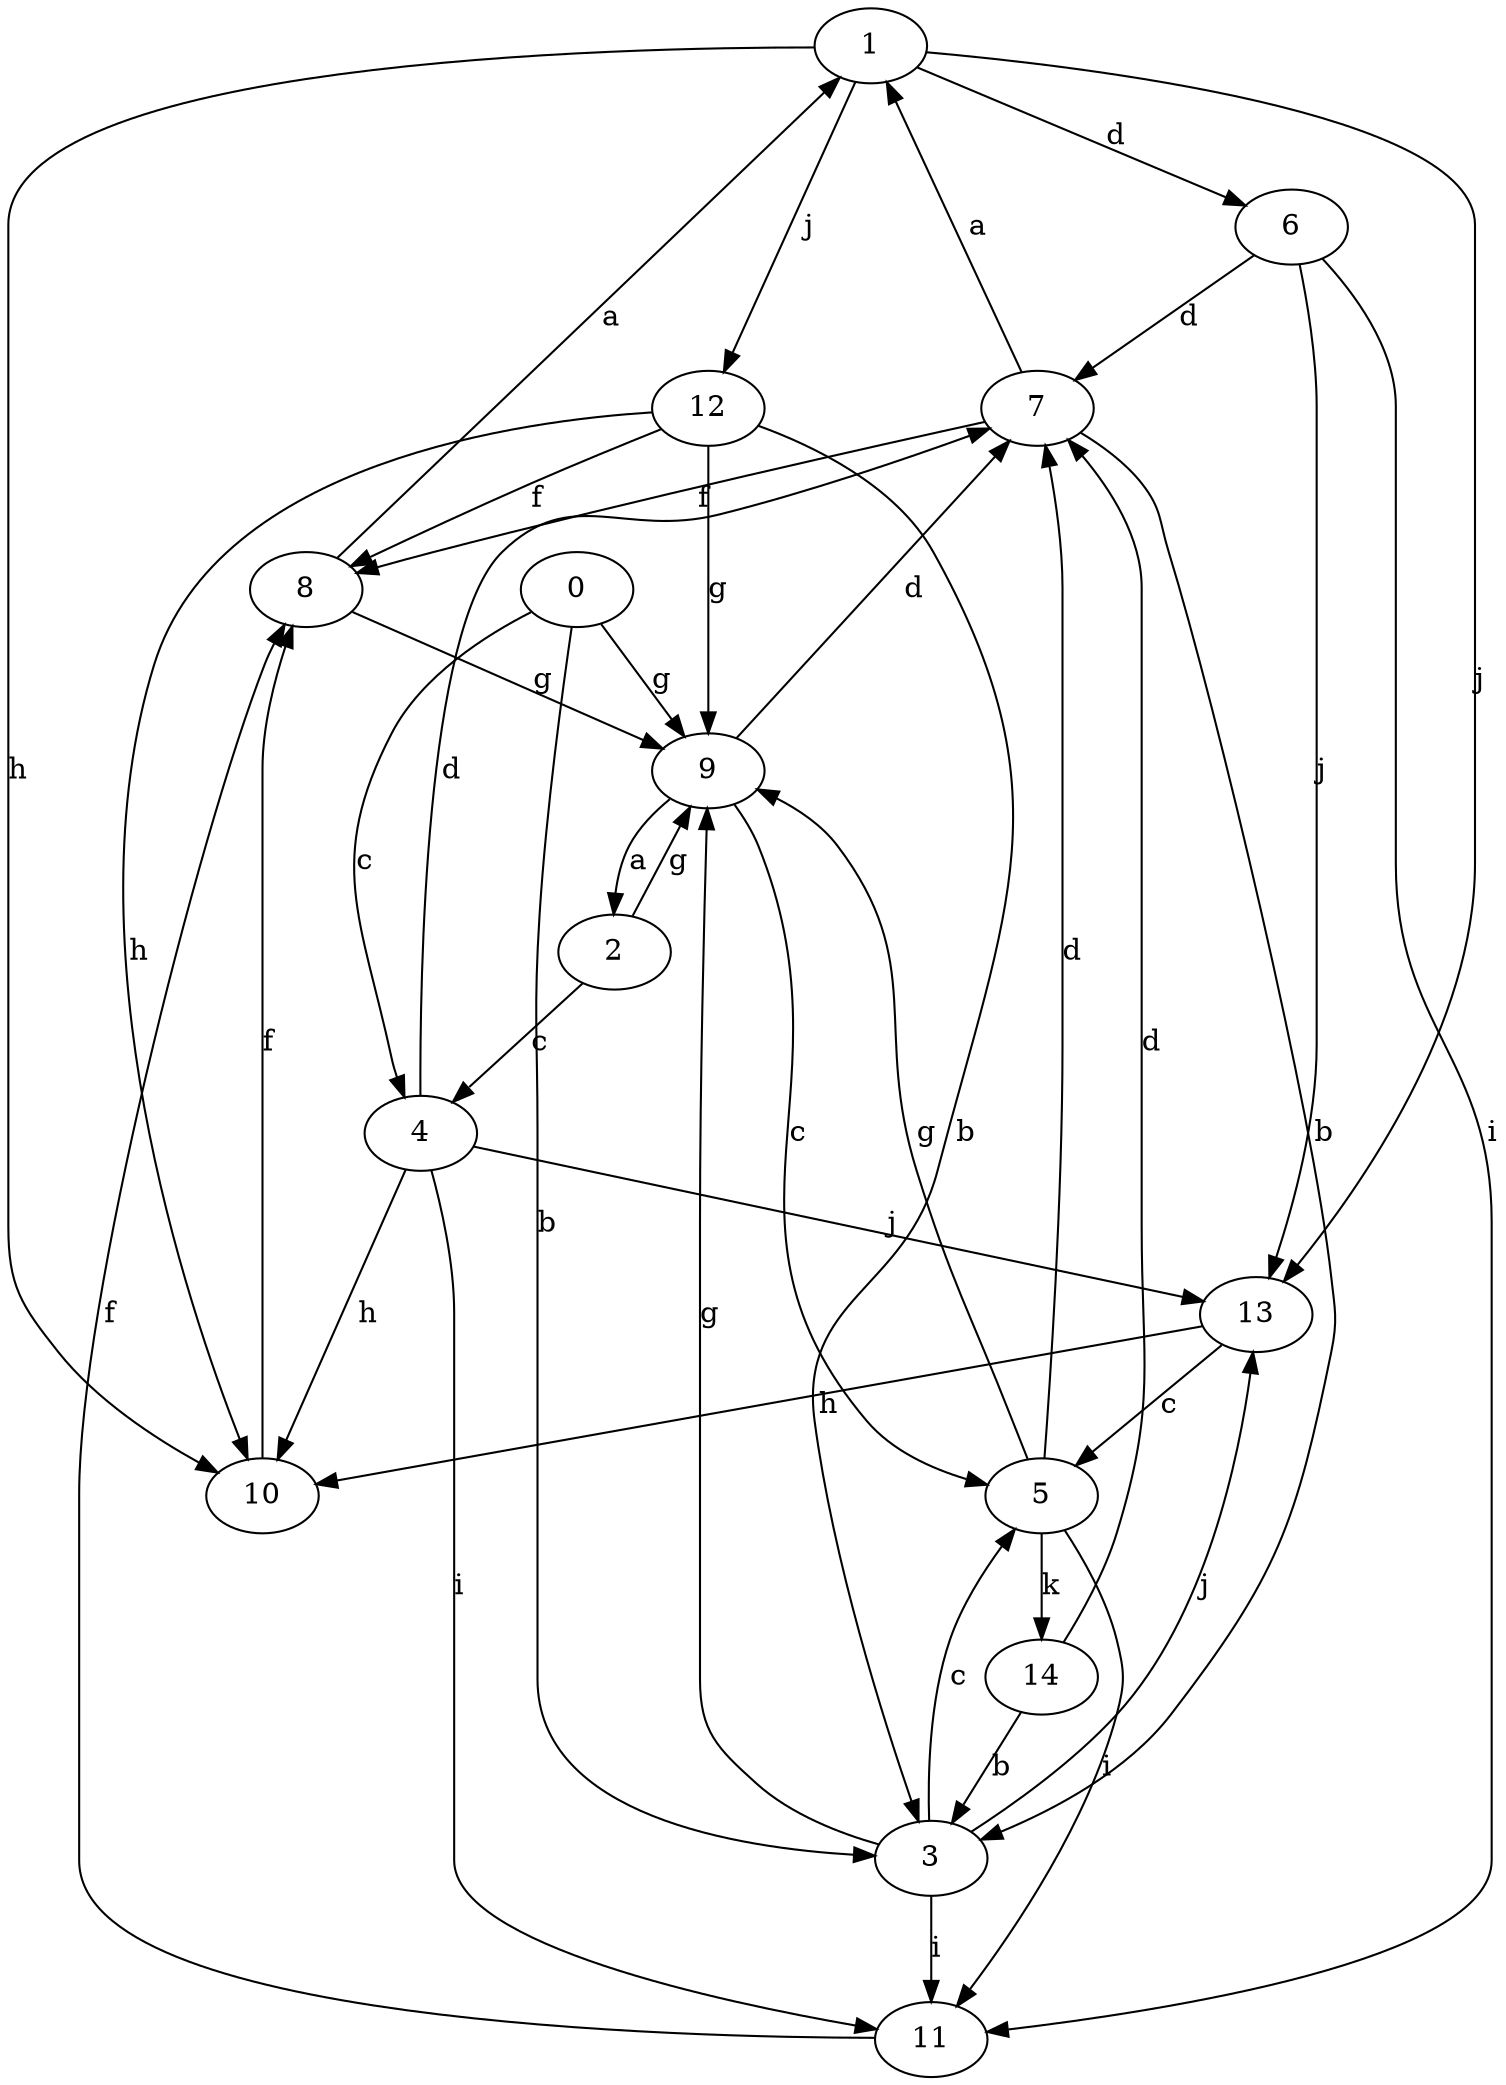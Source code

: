 strict digraph  {
1;
2;
3;
4;
5;
0;
6;
7;
8;
9;
10;
11;
12;
13;
14;
1 -> 6  [label=d];
1 -> 10  [label=h];
1 -> 12  [label=j];
1 -> 13  [label=j];
2 -> 4  [label=c];
2 -> 9  [label=g];
3 -> 5  [label=c];
3 -> 9  [label=g];
3 -> 11  [label=i];
3 -> 13  [label=j];
4 -> 7  [label=d];
4 -> 10  [label=h];
4 -> 11  [label=i];
4 -> 13  [label=j];
5 -> 7  [label=d];
5 -> 9  [label=g];
5 -> 11  [label=i];
5 -> 14  [label=k];
0 -> 3  [label=b];
0 -> 4  [label=c];
0 -> 9  [label=g];
6 -> 7  [label=d];
6 -> 11  [label=i];
6 -> 13  [label=j];
7 -> 1  [label=a];
7 -> 3  [label=b];
7 -> 8  [label=f];
8 -> 1  [label=a];
8 -> 9  [label=g];
9 -> 2  [label=a];
9 -> 5  [label=c];
9 -> 7  [label=d];
10 -> 8  [label=f];
11 -> 8  [label=f];
12 -> 3  [label=b];
12 -> 8  [label=f];
12 -> 9  [label=g];
12 -> 10  [label=h];
13 -> 5  [label=c];
13 -> 10  [label=h];
14 -> 3  [label=b];
14 -> 7  [label=d];
}
